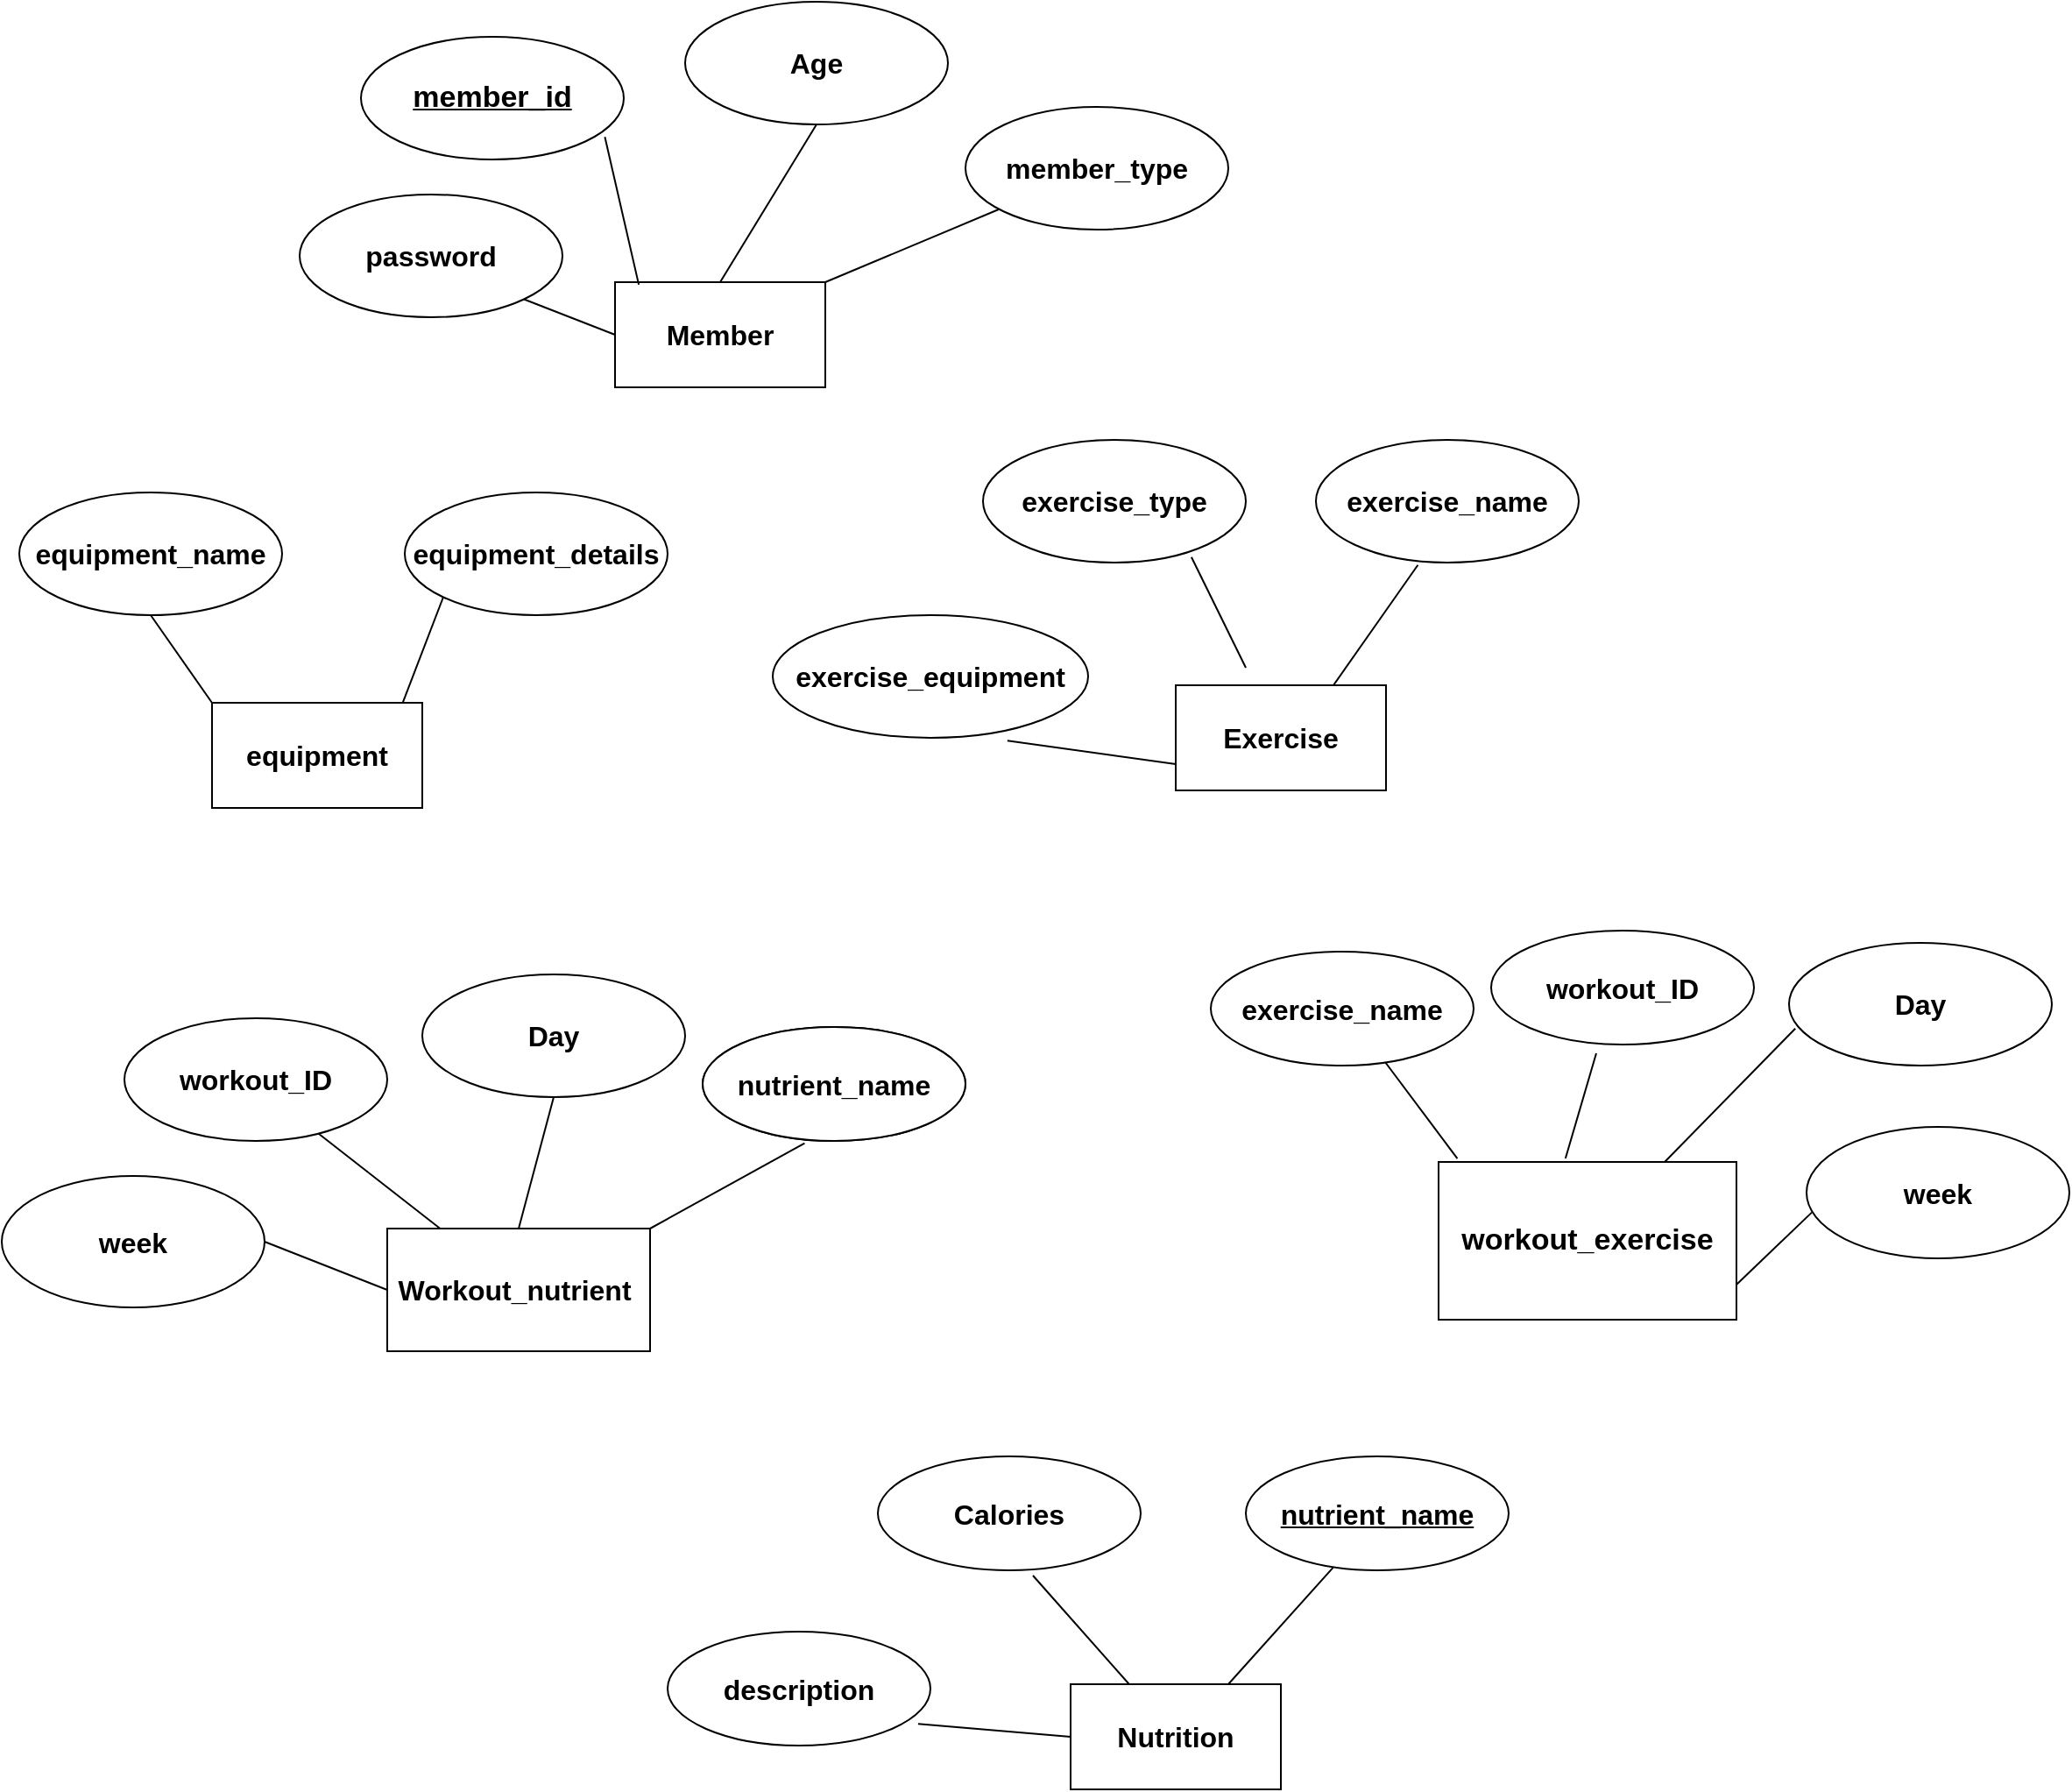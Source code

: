 <mxfile version="13.9.9" type="device"><diagram id="rEq9IjFFqFr3wVxMqrq6" name="Page-1"><mxGraphModel dx="2048" dy="1184" grid="1" gridSize="10" guides="1" tooltips="1" connect="1" arrows="1" fold="1" page="1" pageScale="1" pageWidth="850" pageHeight="1100" math="0" shadow="0"><root><mxCell id="0"/><mxCell id="1" parent="0"/><mxCell id="RK8tkwHM-RK3HaHlBs_I-1" value="&lt;span style=&quot;font-size: 16px&quot;&gt;&lt;b&gt;exercise_equipment&lt;/b&gt;&lt;/span&gt;" style="ellipse;whiteSpace=wrap;html=1;" vertex="1" parent="1"><mxGeometry x="1250" y="400" width="180" height="70" as="geometry"/></mxCell><mxCell id="RK8tkwHM-RK3HaHlBs_I-2" value="" style="group" vertex="1" connectable="0" parent="1"><mxGeometry x="980" y="50" width="530" height="220" as="geometry"/></mxCell><mxCell id="RK8tkwHM-RK3HaHlBs_I-3" value="&lt;font style=&quot;font-size: 16px&quot;&gt;&lt;b&gt;Member&lt;/b&gt;&lt;/font&gt;" style="rounded=0;whiteSpace=wrap;html=1;" vertex="1" parent="RK8tkwHM-RK3HaHlBs_I-2"><mxGeometry x="180" y="160" width="120" height="60" as="geometry"/></mxCell><mxCell id="RK8tkwHM-RK3HaHlBs_I-4" value="&lt;b&gt;&lt;u&gt;&lt;font style=&quot;font-size: 17px&quot;&gt;member_id&lt;/font&gt;&lt;/u&gt;&lt;/b&gt;" style="ellipse;whiteSpace=wrap;html=1;" vertex="1" parent="RK8tkwHM-RK3HaHlBs_I-2"><mxGeometry x="35" y="20" width="150" height="70" as="geometry"/></mxCell><mxCell id="RK8tkwHM-RK3HaHlBs_I-5" value="&lt;b&gt;&lt;font style=&quot;font-size: 16px&quot;&gt;password&lt;/font&gt;&lt;/b&gt;" style="ellipse;whiteSpace=wrap;html=1;" vertex="1" parent="RK8tkwHM-RK3HaHlBs_I-2"><mxGeometry y="110" width="150" height="70" as="geometry"/></mxCell><mxCell id="RK8tkwHM-RK3HaHlBs_I-6" value="&lt;span style=&quot;font-size: 16px&quot;&gt;&lt;b&gt;Age&lt;/b&gt;&lt;/span&gt;" style="ellipse;whiteSpace=wrap;html=1;" vertex="1" parent="RK8tkwHM-RK3HaHlBs_I-2"><mxGeometry x="220" width="150" height="70" as="geometry"/></mxCell><mxCell id="RK8tkwHM-RK3HaHlBs_I-7" value="&lt;span style=&quot;font-size: 16px&quot;&gt;&lt;b&gt;member_type&lt;/b&gt;&lt;/span&gt;" style="ellipse;whiteSpace=wrap;html=1;" vertex="1" parent="RK8tkwHM-RK3HaHlBs_I-2"><mxGeometry x="380" y="60" width="150" height="70" as="geometry"/></mxCell><mxCell id="RK8tkwHM-RK3HaHlBs_I-8" value="" style="endArrow=none;html=1;exitX=1;exitY=1;exitDx=0;exitDy=0;entryX=0;entryY=0.5;entryDx=0;entryDy=0;" edge="1" parent="RK8tkwHM-RK3HaHlBs_I-2" source="RK8tkwHM-RK3HaHlBs_I-5" target="RK8tkwHM-RK3HaHlBs_I-3"><mxGeometry width="50" height="50" relative="1" as="geometry"><mxPoint x="80" y="280" as="sourcePoint"/><mxPoint x="130" y="230" as="targetPoint"/></mxGeometry></mxCell><mxCell id="RK8tkwHM-RK3HaHlBs_I-9" value="" style="endArrow=none;html=1;exitX=0.928;exitY=0.816;exitDx=0;exitDy=0;entryX=0.113;entryY=0.024;entryDx=0;entryDy=0;exitPerimeter=0;entryPerimeter=0;" edge="1" parent="RK8tkwHM-RK3HaHlBs_I-2" source="RK8tkwHM-RK3HaHlBs_I-4" target="RK8tkwHM-RK3HaHlBs_I-3"><mxGeometry width="50" height="50" relative="1" as="geometry"><mxPoint x="138.325" y="179.612" as="sourcePoint"/><mxPoint x="190" y="200" as="targetPoint"/></mxGeometry></mxCell><mxCell id="RK8tkwHM-RK3HaHlBs_I-10" value="" style="endArrow=none;html=1;exitX=0.5;exitY=1;exitDx=0;exitDy=0;entryX=0.5;entryY=0;entryDx=0;entryDy=0;" edge="1" parent="RK8tkwHM-RK3HaHlBs_I-2" source="RK8tkwHM-RK3HaHlBs_I-6" target="RK8tkwHM-RK3HaHlBs_I-3"><mxGeometry width="50" height="50" relative="1" as="geometry"><mxPoint x="184.2" y="97.12" as="sourcePoint"/><mxPoint x="203.56" y="171.44" as="targetPoint"/></mxGeometry></mxCell><mxCell id="RK8tkwHM-RK3HaHlBs_I-11" value="" style="endArrow=none;html=1;entryX=1;entryY=0;entryDx=0;entryDy=0;" edge="1" parent="RK8tkwHM-RK3HaHlBs_I-2" source="RK8tkwHM-RK3HaHlBs_I-7" target="RK8tkwHM-RK3HaHlBs_I-3"><mxGeometry width="50" height="50" relative="1" as="geometry"><mxPoint x="285" y="90" as="sourcePoint"/><mxPoint x="250" y="170" as="targetPoint"/></mxGeometry></mxCell><mxCell id="RK8tkwHM-RK3HaHlBs_I-12" value="" style="group" vertex="1" connectable="0" parent="1"><mxGeometry x="820" y="330" width="370" height="180" as="geometry"/></mxCell><mxCell id="RK8tkwHM-RK3HaHlBs_I-13" value="&lt;font style=&quot;font-size: 16px&quot;&gt;&lt;b&gt;equipment&lt;/b&gt;&lt;/font&gt;" style="rounded=0;whiteSpace=wrap;html=1;" vertex="1" parent="RK8tkwHM-RK3HaHlBs_I-12"><mxGeometry x="110" y="120" width="120" height="60" as="geometry"/></mxCell><mxCell id="RK8tkwHM-RK3HaHlBs_I-14" value="&lt;span style=&quot;font-size: 16px&quot;&gt;&lt;b&gt;equipment_name&lt;/b&gt;&lt;/span&gt;" style="ellipse;whiteSpace=wrap;html=1;" vertex="1" parent="RK8tkwHM-RK3HaHlBs_I-12"><mxGeometry width="150" height="70" as="geometry"/></mxCell><mxCell id="RK8tkwHM-RK3HaHlBs_I-15" value="&lt;span style=&quot;font-size: 16px&quot;&gt;&lt;b&gt;equipment_details&lt;/b&gt;&lt;/span&gt;" style="ellipse;whiteSpace=wrap;html=1;" vertex="1" parent="RK8tkwHM-RK3HaHlBs_I-12"><mxGeometry x="220" width="150" height="70" as="geometry"/></mxCell><mxCell id="RK8tkwHM-RK3HaHlBs_I-16" value="" style="endArrow=none;html=1;entryX=0.5;entryY=1;entryDx=0;entryDy=0;exitX=0;exitY=0;exitDx=0;exitDy=0;" edge="1" parent="RK8tkwHM-RK3HaHlBs_I-12" source="RK8tkwHM-RK3HaHlBs_I-13" target="RK8tkwHM-RK3HaHlBs_I-14"><mxGeometry width="50" height="50" relative="1" as="geometry"><mxPoint x="20" y="130" as="sourcePoint"/><mxPoint x="70" y="80" as="targetPoint"/></mxGeometry></mxCell><mxCell id="RK8tkwHM-RK3HaHlBs_I-17" value="" style="endArrow=none;html=1;entryX=0;entryY=1;entryDx=0;entryDy=0;exitX=0.906;exitY=0.005;exitDx=0;exitDy=0;exitPerimeter=0;" edge="1" parent="RK8tkwHM-RK3HaHlBs_I-12" source="RK8tkwHM-RK3HaHlBs_I-13" target="RK8tkwHM-RK3HaHlBs_I-15"><mxGeometry width="50" height="50" relative="1" as="geometry"><mxPoint x="120" y="130" as="sourcePoint"/><mxPoint x="85" y="80" as="targetPoint"/></mxGeometry></mxCell><mxCell id="RK8tkwHM-RK3HaHlBs_I-18" value="" style="group" vertex="1" connectable="0" parent="1"><mxGeometry x="1370" y="300" width="340" height="200" as="geometry"/></mxCell><mxCell id="RK8tkwHM-RK3HaHlBs_I-19" value="&lt;font style=&quot;font-size: 16px&quot;&gt;&lt;b&gt;Exercise&lt;/b&gt;&lt;/font&gt;" style="rounded=0;whiteSpace=wrap;html=1;" vertex="1" parent="RK8tkwHM-RK3HaHlBs_I-18"><mxGeometry x="110" y="140" width="120" height="60" as="geometry"/></mxCell><mxCell id="RK8tkwHM-RK3HaHlBs_I-20" value="&lt;span style=&quot;font-size: 16px&quot;&gt;&lt;b&gt;exercise_type&lt;/b&gt;&lt;/span&gt;" style="ellipse;whiteSpace=wrap;html=1;" vertex="1" parent="RK8tkwHM-RK3HaHlBs_I-18"><mxGeometry width="150" height="70" as="geometry"/></mxCell><mxCell id="RK8tkwHM-RK3HaHlBs_I-21" value="&lt;span style=&quot;font-size: 16px&quot;&gt;&lt;b&gt;exercise_name&lt;/b&gt;&lt;/span&gt;" style="ellipse;whiteSpace=wrap;html=1;" vertex="1" parent="RK8tkwHM-RK3HaHlBs_I-18"><mxGeometry x="190" width="150" height="70" as="geometry"/></mxCell><mxCell id="RK8tkwHM-RK3HaHlBs_I-22" value="" style="endArrow=none;html=1;entryX=0.388;entryY=1.02;entryDx=0;entryDy=0;entryPerimeter=0;exitX=0.75;exitY=0;exitDx=0;exitDy=0;" edge="1" parent="RK8tkwHM-RK3HaHlBs_I-18" source="RK8tkwHM-RK3HaHlBs_I-19" target="RK8tkwHM-RK3HaHlBs_I-21"><mxGeometry width="50" height="50" relative="1" as="geometry"><mxPoint x="-430" y="160" as="sourcePoint"/><mxPoint x="-380" y="110" as="targetPoint"/></mxGeometry></mxCell><mxCell id="RK8tkwHM-RK3HaHlBs_I-23" value="" style="endArrow=none;html=1;entryX=0.793;entryY=0.955;entryDx=0;entryDy=0;entryPerimeter=0;" edge="1" parent="RK8tkwHM-RK3HaHlBs_I-18" target="RK8tkwHM-RK3HaHlBs_I-20"><mxGeometry width="50" height="50" relative="1" as="geometry"><mxPoint x="150" y="130" as="sourcePoint"/><mxPoint x="-330" y="210" as="targetPoint"/></mxGeometry></mxCell><mxCell id="RK8tkwHM-RK3HaHlBs_I-24" value="" style="endArrow=none;html=1;entryX=0.744;entryY=1.024;entryDx=0;entryDy=0;entryPerimeter=0;exitX=0;exitY=0.75;exitDx=0;exitDy=0;" edge="1" parent="1" source="RK8tkwHM-RK3HaHlBs_I-19" target="RK8tkwHM-RK3HaHlBs_I-1"><mxGeometry width="50" height="50" relative="1" as="geometry"><mxPoint x="990" y="560" as="sourcePoint"/><mxPoint x="1040" y="510" as="targetPoint"/></mxGeometry></mxCell><mxCell id="RK8tkwHM-RK3HaHlBs_I-25" value="" style="group" vertex="1" connectable="0" parent="1"><mxGeometry x="810" y="605" width="550" height="215" as="geometry"/></mxCell><mxCell id="RK8tkwHM-RK3HaHlBs_I-26" value="&lt;font style=&quot;font-size: 16px&quot;&gt;&lt;b&gt;Workout_nutrient&amp;nbsp;&lt;/b&gt;&lt;/font&gt;" style="rounded=0;whiteSpace=wrap;html=1;" vertex="1" parent="RK8tkwHM-RK3HaHlBs_I-25"><mxGeometry x="220" y="145" width="150" height="70" as="geometry"/></mxCell><mxCell id="RK8tkwHM-RK3HaHlBs_I-27" value="&lt;span style=&quot;font-size: 16px&quot;&gt;&lt;b&gt;nutrient_name&lt;/b&gt;&lt;/span&gt;" style="ellipse;whiteSpace=wrap;html=1;" vertex="1" parent="RK8tkwHM-RK3HaHlBs_I-25"><mxGeometry x="400" y="30" width="150" height="65" as="geometry"/></mxCell><mxCell id="RK8tkwHM-RK3HaHlBs_I-28" value="" style="endArrow=none;html=1;entryX=0.388;entryY=1.02;entryDx=0;entryDy=0;entryPerimeter=0;exitX=1;exitY=0;exitDx=0;exitDy=0;" edge="1" parent="RK8tkwHM-RK3HaHlBs_I-25" source="RK8tkwHM-RK3HaHlBs_I-26" target="RK8tkwHM-RK3HaHlBs_I-27"><mxGeometry width="50" height="50" relative="1" as="geometry"><mxPoint x="410" y="165" as="sourcePoint"/><mxPoint x="-170" y="135" as="targetPoint"/></mxGeometry></mxCell><mxCell id="RK8tkwHM-RK3HaHlBs_I-29" value="&lt;span style=&quot;font-size: 16px&quot;&gt;&lt;b&gt;workout_ID&lt;br&gt;&lt;/b&gt;&lt;/span&gt;" style="ellipse;whiteSpace=wrap;html=1;" vertex="1" parent="RK8tkwHM-RK3HaHlBs_I-25"><mxGeometry x="70" y="25" width="150" height="70" as="geometry"/></mxCell><mxCell id="RK8tkwHM-RK3HaHlBs_I-30" value="" style="endArrow=none;html=1;entryX=0.738;entryY=0.939;entryDx=0;entryDy=0;entryPerimeter=0;" edge="1" parent="RK8tkwHM-RK3HaHlBs_I-25" source="RK8tkwHM-RK3HaHlBs_I-26" target="RK8tkwHM-RK3HaHlBs_I-29"><mxGeometry width="50" height="50" relative="1" as="geometry"><mxPoint x="420" y="175.0" as="sourcePoint"/><mxPoint x="-160" y="145" as="targetPoint"/></mxGeometry></mxCell><mxCell id="RK8tkwHM-RK3HaHlBs_I-31" value="&lt;span style=&quot;font-size: 16px&quot;&gt;&lt;b&gt;Day&lt;br&gt;&lt;/b&gt;&lt;/span&gt;" style="ellipse;whiteSpace=wrap;html=1;" vertex="1" parent="RK8tkwHM-RK3HaHlBs_I-25"><mxGeometry x="240" width="150" height="70" as="geometry"/></mxCell><mxCell id="RK8tkwHM-RK3HaHlBs_I-32" value="&lt;span style=&quot;font-size: 16px&quot;&gt;&lt;b&gt;week&lt;br&gt;&lt;/b&gt;&lt;/span&gt;" style="ellipse;whiteSpace=wrap;html=1;" vertex="1" parent="RK8tkwHM-RK3HaHlBs_I-25"><mxGeometry y="115" width="150" height="75" as="geometry"/></mxCell><mxCell id="RK8tkwHM-RK3HaHlBs_I-33" value="" style="endArrow=none;html=1;entryX=0.5;entryY=1;entryDx=0;entryDy=0;exitX=0.5;exitY=0;exitDx=0;exitDy=0;" edge="1" parent="RK8tkwHM-RK3HaHlBs_I-25" source="RK8tkwHM-RK3HaHlBs_I-26" target="RK8tkwHM-RK3HaHlBs_I-31"><mxGeometry width="50" height="50" relative="1" as="geometry"><mxPoint x="20" y="-45" as="sourcePoint"/><mxPoint x="70" y="-95" as="targetPoint"/></mxGeometry></mxCell><mxCell id="RK8tkwHM-RK3HaHlBs_I-34" value="" style="endArrow=none;html=1;entryX=1;entryY=0.5;entryDx=0;entryDy=0;exitX=0;exitY=0.5;exitDx=0;exitDy=0;" edge="1" parent="RK8tkwHM-RK3HaHlBs_I-25" source="RK8tkwHM-RK3HaHlBs_I-26" target="RK8tkwHM-RK3HaHlBs_I-32"><mxGeometry width="50" height="50" relative="1" as="geometry"><mxPoint x="20" y="-45" as="sourcePoint"/><mxPoint x="70" y="-95" as="targetPoint"/></mxGeometry></mxCell><mxCell id="RK8tkwHM-RK3HaHlBs_I-35" value="&lt;span style=&quot;font-size: 16px&quot;&gt;&lt;b&gt;nutrient_name&lt;/b&gt;&lt;/span&gt;" style="ellipse;whiteSpace=wrap;html=1;" vertex="1" parent="RK8tkwHM-RK3HaHlBs_I-25"><mxGeometry x="400" y="30" width="150" height="65" as="geometry"/></mxCell><mxCell id="RK8tkwHM-RK3HaHlBs_I-36" value="" style="group" vertex="1" connectable="0" parent="1"><mxGeometry x="1500" y="580" width="490" height="222" as="geometry"/></mxCell><mxCell id="RK8tkwHM-RK3HaHlBs_I-37" value="&lt;span style=&quot;font-size: 17px&quot;&gt;&lt;b&gt;workout_exercise&lt;/b&gt;&lt;/span&gt;" style="rounded=0;whiteSpace=wrap;html=1;" vertex="1" parent="RK8tkwHM-RK3HaHlBs_I-36"><mxGeometry x="130" y="132" width="170" height="90" as="geometry"/></mxCell><mxCell id="RK8tkwHM-RK3HaHlBs_I-38" value="&lt;span style=&quot;font-size: 16px&quot;&gt;&lt;b&gt;exercise_name&lt;/b&gt;&lt;/span&gt;" style="ellipse;whiteSpace=wrap;html=1;" vertex="1" parent="RK8tkwHM-RK3HaHlBs_I-36"><mxGeometry y="12" width="150" height="65" as="geometry"/></mxCell><mxCell id="RK8tkwHM-RK3HaHlBs_I-39" value="&lt;span style=&quot;font-size: 16px&quot;&gt;&lt;b&gt;workout_ID&lt;/b&gt;&lt;/span&gt;" style="ellipse;whiteSpace=wrap;html=1;" vertex="1" parent="RK8tkwHM-RK3HaHlBs_I-36"><mxGeometry x="160" width="150" height="65" as="geometry"/></mxCell><mxCell id="RK8tkwHM-RK3HaHlBs_I-40" value="&lt;span style=&quot;font-size: 16px&quot;&gt;&lt;b&gt;Day&lt;br&gt;&lt;/b&gt;&lt;/span&gt;" style="ellipse;whiteSpace=wrap;html=1;" vertex="1" parent="RK8tkwHM-RK3HaHlBs_I-36"><mxGeometry x="330" y="7" width="150" height="70" as="geometry"/></mxCell><mxCell id="RK8tkwHM-RK3HaHlBs_I-41" value="&lt;span style=&quot;font-size: 16px&quot;&gt;&lt;b&gt;week&lt;br&gt;&lt;/b&gt;&lt;/span&gt;" style="ellipse;whiteSpace=wrap;html=1;" vertex="1" parent="RK8tkwHM-RK3HaHlBs_I-36"><mxGeometry x="340" y="112" width="150" height="75" as="geometry"/></mxCell><mxCell id="RK8tkwHM-RK3HaHlBs_I-42" value="" style="endArrow=none;html=1;entryX=0.664;entryY=0.971;entryDx=0;entryDy=0;entryPerimeter=0;exitX=0.063;exitY=-0.022;exitDx=0;exitDy=0;exitPerimeter=0;" edge="1" parent="RK8tkwHM-RK3HaHlBs_I-36" source="RK8tkwHM-RK3HaHlBs_I-37" target="RK8tkwHM-RK3HaHlBs_I-38"><mxGeometry width="50" height="50" relative="1" as="geometry"><mxPoint x="-100" y="22" as="sourcePoint"/><mxPoint x="-50" y="-28" as="targetPoint"/></mxGeometry></mxCell><mxCell id="RK8tkwHM-RK3HaHlBs_I-43" value="" style="endArrow=none;html=1;entryX=0.4;entryY=1.077;entryDx=0;entryDy=0;entryPerimeter=0;exitX=0.426;exitY=-0.022;exitDx=0;exitDy=0;exitPerimeter=0;" edge="1" parent="RK8tkwHM-RK3HaHlBs_I-36" source="RK8tkwHM-RK3HaHlBs_I-37" target="RK8tkwHM-RK3HaHlBs_I-39"><mxGeometry width="50" height="50" relative="1" as="geometry"><mxPoint x="200" y="122" as="sourcePoint"/><mxPoint x="-50" y="-28" as="targetPoint"/></mxGeometry></mxCell><mxCell id="RK8tkwHM-RK3HaHlBs_I-44" value="" style="endArrow=none;html=1;entryX=0.024;entryY=0.698;entryDx=0;entryDy=0;entryPerimeter=0;" edge="1" parent="RK8tkwHM-RK3HaHlBs_I-36" source="RK8tkwHM-RK3HaHlBs_I-37" target="RK8tkwHM-RK3HaHlBs_I-40"><mxGeometry width="50" height="50" relative="1" as="geometry"><mxPoint x="-100" y="22" as="sourcePoint"/><mxPoint x="-50" y="-28" as="targetPoint"/></mxGeometry></mxCell><mxCell id="RK8tkwHM-RK3HaHlBs_I-45" value="" style="endArrow=none;html=1;entryX=0.02;entryY=0.651;entryDx=0;entryDy=0;entryPerimeter=0;" edge="1" parent="RK8tkwHM-RK3HaHlBs_I-36" target="RK8tkwHM-RK3HaHlBs_I-41"><mxGeometry width="50" height="50" relative="1" as="geometry"><mxPoint x="300" y="202" as="sourcePoint"/><mxPoint x="-50" y="-28" as="targetPoint"/></mxGeometry></mxCell><mxCell id="RK8tkwHM-RK3HaHlBs_I-46" value="" style="group" vertex="1" connectable="0" parent="1"><mxGeometry x="1190" y="880" width="480" height="190" as="geometry"/></mxCell><mxCell id="RK8tkwHM-RK3HaHlBs_I-47" value="&lt;font style=&quot;font-size: 16px&quot;&gt;&lt;b&gt;Nutrition&lt;/b&gt;&lt;/font&gt;" style="rounded=0;whiteSpace=wrap;html=1;" vertex="1" parent="RK8tkwHM-RK3HaHlBs_I-46"><mxGeometry x="230" y="130" width="120" height="60" as="geometry"/></mxCell><mxCell id="RK8tkwHM-RK3HaHlBs_I-48" value="&lt;span style=&quot;font-size: 16px&quot;&gt;&lt;b&gt;&lt;u&gt;nutrient_name&lt;/u&gt;&lt;/b&gt;&lt;/span&gt;" style="ellipse;whiteSpace=wrap;html=1;" vertex="1" parent="RK8tkwHM-RK3HaHlBs_I-46"><mxGeometry x="330" width="150" height="65" as="geometry"/></mxCell><mxCell id="RK8tkwHM-RK3HaHlBs_I-49" value="&lt;span style=&quot;font-size: 16px&quot;&gt;&lt;b&gt;Calories&lt;/b&gt;&lt;/span&gt;" style="ellipse;whiteSpace=wrap;html=1;" vertex="1" parent="RK8tkwHM-RK3HaHlBs_I-46"><mxGeometry x="120" width="150" height="65" as="geometry"/></mxCell><mxCell id="RK8tkwHM-RK3HaHlBs_I-50" value="&lt;span style=&quot;font-size: 16px&quot;&gt;&lt;b&gt;description&lt;/b&gt;&lt;/span&gt;" style="ellipse;whiteSpace=wrap;html=1;" vertex="1" parent="RK8tkwHM-RK3HaHlBs_I-46"><mxGeometry y="100" width="150" height="65" as="geometry"/></mxCell><mxCell id="RK8tkwHM-RK3HaHlBs_I-51" value="" style="endArrow=none;html=1;entryX=0.59;entryY=1.046;entryDx=0;entryDy=0;entryPerimeter=0;" edge="1" parent="RK8tkwHM-RK3HaHlBs_I-46" source="RK8tkwHM-RK3HaHlBs_I-47" target="RK8tkwHM-RK3HaHlBs_I-49"><mxGeometry width="50" height="50" relative="1" as="geometry"><mxPoint x="-280" y="30" as="sourcePoint"/><mxPoint x="-230" y="-20" as="targetPoint"/></mxGeometry></mxCell><mxCell id="RK8tkwHM-RK3HaHlBs_I-52" value="" style="endArrow=none;html=1;entryX=0.953;entryY=0.809;entryDx=0;entryDy=0;entryPerimeter=0;exitX=0;exitY=0.5;exitDx=0;exitDy=0;" edge="1" parent="RK8tkwHM-RK3HaHlBs_I-46" source="RK8tkwHM-RK3HaHlBs_I-47" target="RK8tkwHM-RK3HaHlBs_I-50"><mxGeometry width="50" height="50" relative="1" as="geometry"><mxPoint x="-280" y="30" as="sourcePoint"/><mxPoint x="-230" y="-20" as="targetPoint"/></mxGeometry></mxCell><mxCell id="RK8tkwHM-RK3HaHlBs_I-53" value="" style="endArrow=none;html=1;entryX=0.332;entryY=0.976;entryDx=0;entryDy=0;entryPerimeter=0;exitX=0.75;exitY=0;exitDx=0;exitDy=0;" edge="1" parent="RK8tkwHM-RK3HaHlBs_I-46" source="RK8tkwHM-RK3HaHlBs_I-47" target="RK8tkwHM-RK3HaHlBs_I-48"><mxGeometry width="50" height="50" relative="1" as="geometry"><mxPoint x="-280" y="30" as="sourcePoint"/><mxPoint x="-230" y="-20" as="targetPoint"/></mxGeometry></mxCell></root></mxGraphModel></diagram></mxfile>